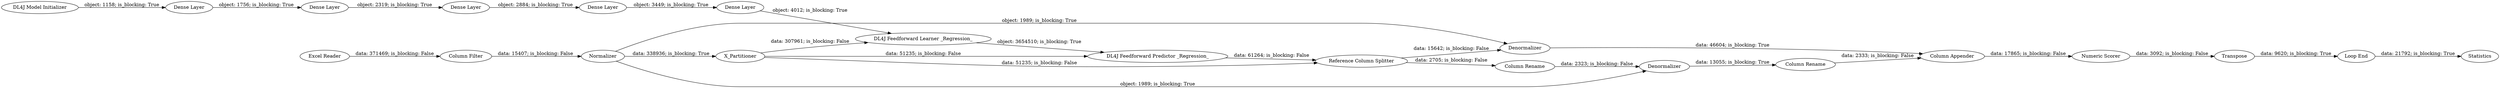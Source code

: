 digraph {
	"2264096732036148799_147" [label="Dense Layer"]
	"-2201034694272815573_23" [label="Column Filter"]
	"2264096732036148799_27" [label="DL4J Model Initializer"]
	"-2201034694272815573_52" [label="DL4J Feedforward Predictor _Regression_"]
	"-2201034694272815573_32" [label="Column Appender"]
	"-2201034694272815573_31" [label="Column Rename"]
	"-2201034694272815573_34" [label="Excel Reader"]
	"-2201034694272815573_33" [label="Numeric Scorer"]
	"-2201034694272815573_29" [label=Denormalizer]
	"-2201034694272815573_80" [label=Statistics]
	"-2201034694272815573_28" [label=Denormalizer]
	"2264096732036148799_161" [label="Dense Layer"]
	"-2201034694272815573_27" [label="Reference Column Splitter"]
	"-2201034694272815573_59" [label=Transpose]
	"-2201034694272815573_30" [label="Column Rename"]
	"-2201034694272815573_76" [label="DL4J Feedforward Learner _Regression_"]
	"2264096732036148799_162" [label="Dense Layer"]
	"2264096732036148799_160" [label="Dense Layer"]
	"-2201034694272815573_26" [label=Normalizer]
	"-2201034694272815573_72" [label="Loop End"]
	"-2201034694272815573_81" [label=X_Partitioner]
	"2264096732036148799_152" [label="Dense Layer"]
	"-2201034694272815573_81" -> "-2201034694272815573_27" [label="data: 51235; is_blocking: False"]
	"-2201034694272815573_81" -> "-2201034694272815573_52" [label="data: 51235; is_blocking: False"]
	"-2201034694272815573_33" -> "-2201034694272815573_59" [label="data: 3092; is_blocking: False"]
	"-2201034694272815573_31" -> "-2201034694272815573_32" [label="data: 2333; is_blocking: False"]
	"2264096732036148799_152" -> "-2201034694272815573_76" [label="object: 4012; is_blocking: True"]
	"-2201034694272815573_26" -> "-2201034694272815573_29" [label="object: 1989; is_blocking: True"]
	"2264096732036148799_27" -> "2264096732036148799_160" [label="object: 1158; is_blocking: True"]
	"2264096732036148799_160" -> "2264096732036148799_161" [label="object: 1756; is_blocking: True"]
	"-2201034694272815573_52" -> "-2201034694272815573_27" [label="data: 61264; is_blocking: False"]
	"-2201034694272815573_27" -> "-2201034694272815573_28" [label="data: 15642; is_blocking: False"]
	"2264096732036148799_161" -> "2264096732036148799_147" [label="object: 2319; is_blocking: True"]
	"-2201034694272815573_59" -> "-2201034694272815573_72" [label="data: 9620; is_blocking: True"]
	"-2201034694272815573_76" -> "-2201034694272815573_52" [label="object: 3654510; is_blocking: True"]
	"-2201034694272815573_32" -> "-2201034694272815573_33" [label="data: 17865; is_blocking: False"]
	"-2201034694272815573_81" -> "-2201034694272815573_76" [label="data: 307961; is_blocking: False"]
	"-2201034694272815573_27" -> "-2201034694272815573_30" [label="data: 2705; is_blocking: False"]
	"2264096732036148799_162" -> "2264096732036148799_152" [label="object: 3449; is_blocking: True"]
	"-2201034694272815573_23" -> "-2201034694272815573_26" [label="data: 15407; is_blocking: False"]
	"-2201034694272815573_28" -> "-2201034694272815573_32" [label="data: 46604; is_blocking: True"]
	"-2201034694272815573_30" -> "-2201034694272815573_29" [label="data: 2323; is_blocking: False"]
	"-2201034694272815573_72" -> "-2201034694272815573_80" [label="data: 21792; is_blocking: True"]
	"-2201034694272815573_26" -> "-2201034694272815573_28" [label="object: 1989; is_blocking: True"]
	"-2201034694272815573_34" -> "-2201034694272815573_23" [label="data: 371469; is_blocking: False"]
	"-2201034694272815573_29" -> "-2201034694272815573_31" [label="data: 13055; is_blocking: True"]
	"2264096732036148799_147" -> "2264096732036148799_162" [label="object: 2884; is_blocking: True"]
	"-2201034694272815573_26" -> "-2201034694272815573_81" [label="data: 338936; is_blocking: True"]
	rankdir=LR
}
